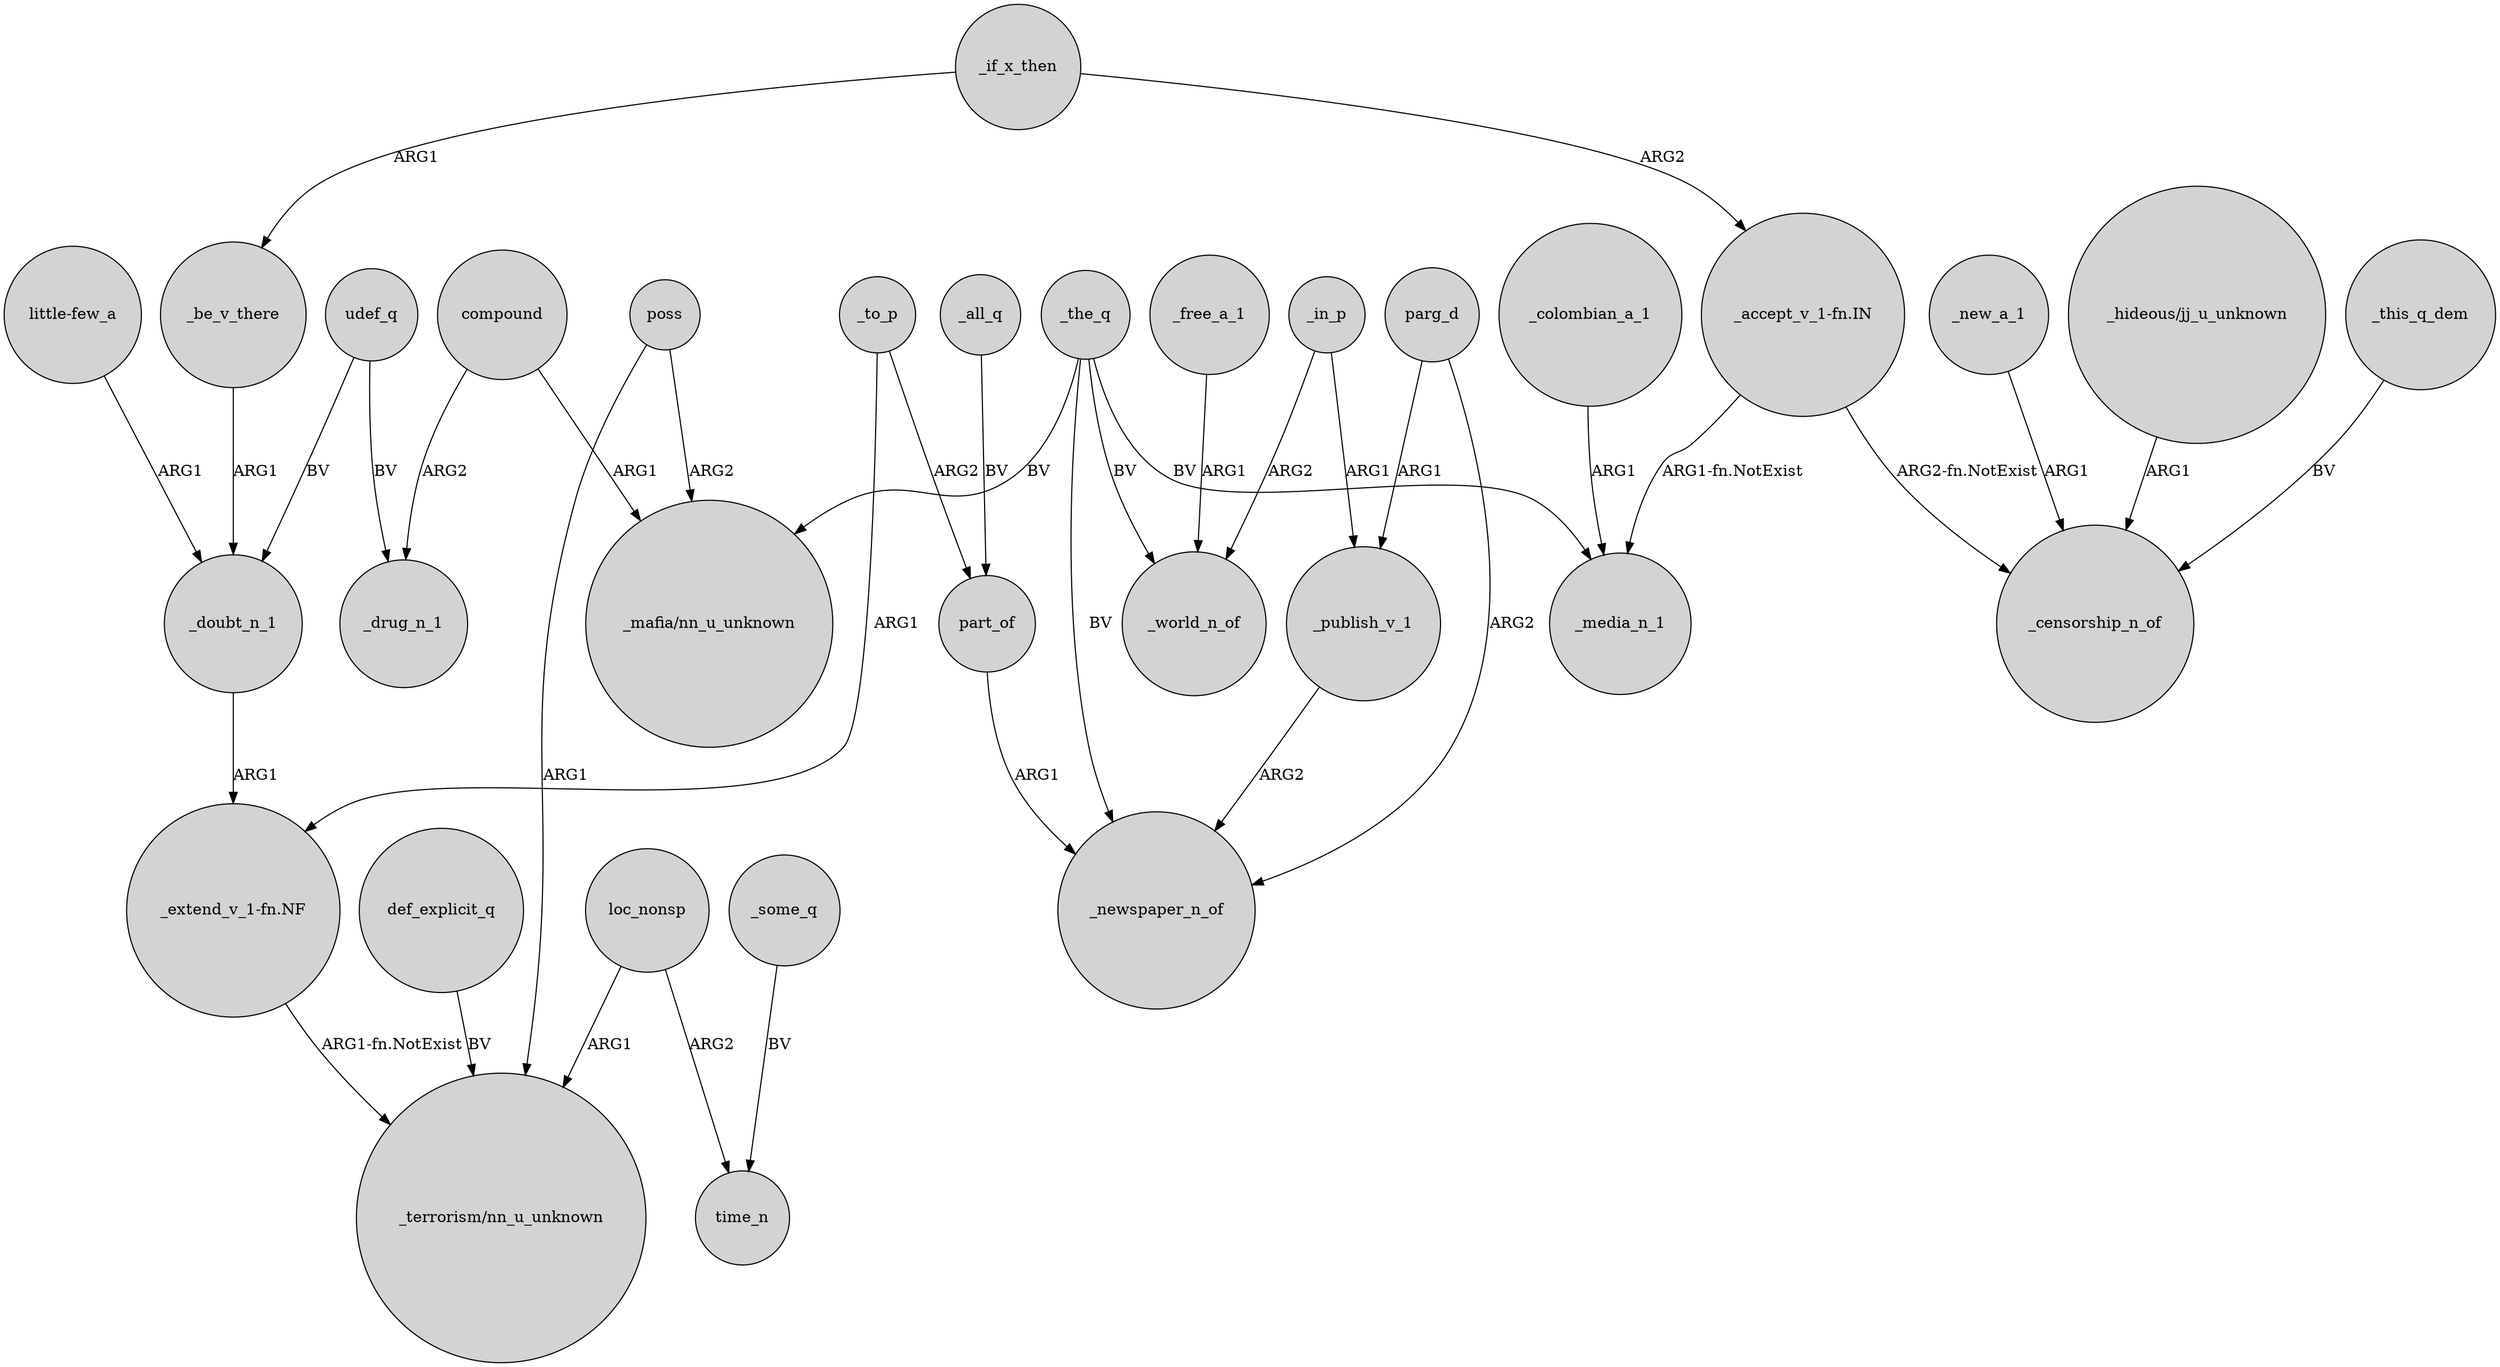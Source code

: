digraph {
	node [shape=circle style=filled]
	poss -> "_terrorism/nn_u_unknown" [label=ARG1]
	_the_q -> "_mafia/nn_u_unknown" [label=BV]
	_in_p -> _world_n_of [label=ARG2]
	_all_q -> part_of [label=BV]
	_in_p -> _publish_v_1 [label=ARG1]
	_some_q -> time_n [label=BV]
	def_explicit_q -> "_terrorism/nn_u_unknown" [label=BV]
	_publish_v_1 -> _newspaper_n_of [label=ARG2]
	_new_a_1 -> _censorship_n_of [label=ARG1]
	"_hideous/jj_u_unknown" -> _censorship_n_of [label=ARG1]
	udef_q -> _drug_n_1 [label=BV]
	"_accept_v_1-fn.IN" -> _censorship_n_of [label="ARG2-fn.NotExist"]
	loc_nonsp -> time_n [label=ARG2]
	_doubt_n_1 -> "_extend_v_1-fn.NF" [label=ARG1]
	parg_d -> _newspaper_n_of [label=ARG2]
	compound -> "_mafia/nn_u_unknown" [label=ARG1]
	parg_d -> _publish_v_1 [label=ARG1]
	_to_p -> "_extend_v_1-fn.NF" [label=ARG1]
	_the_q -> _media_n_1 [label=BV]
	_if_x_then -> _be_v_there [label=ARG1]
	"_extend_v_1-fn.NF" -> "_terrorism/nn_u_unknown" [label="ARG1-fn.NotExist"]
	_colombian_a_1 -> _media_n_1 [label=ARG1]
	compound -> _drug_n_1 [label=ARG2]
	_to_p -> part_of [label=ARG2]
	_be_v_there -> _doubt_n_1 [label=ARG1]
	_this_q_dem -> _censorship_n_of [label=BV]
	loc_nonsp -> "_terrorism/nn_u_unknown" [label=ARG1]
	_the_q -> _newspaper_n_of [label=BV]
	_free_a_1 -> _world_n_of [label=ARG1]
	_if_x_then -> "_accept_v_1-fn.IN" [label=ARG2]
	udef_q -> _doubt_n_1 [label=BV]
	part_of -> _newspaper_n_of [label=ARG1]
	_the_q -> _world_n_of [label=BV]
	"little-few_a" -> _doubt_n_1 [label=ARG1]
	"_accept_v_1-fn.IN" -> _media_n_1 [label="ARG1-fn.NotExist"]
	poss -> "_mafia/nn_u_unknown" [label=ARG2]
}
